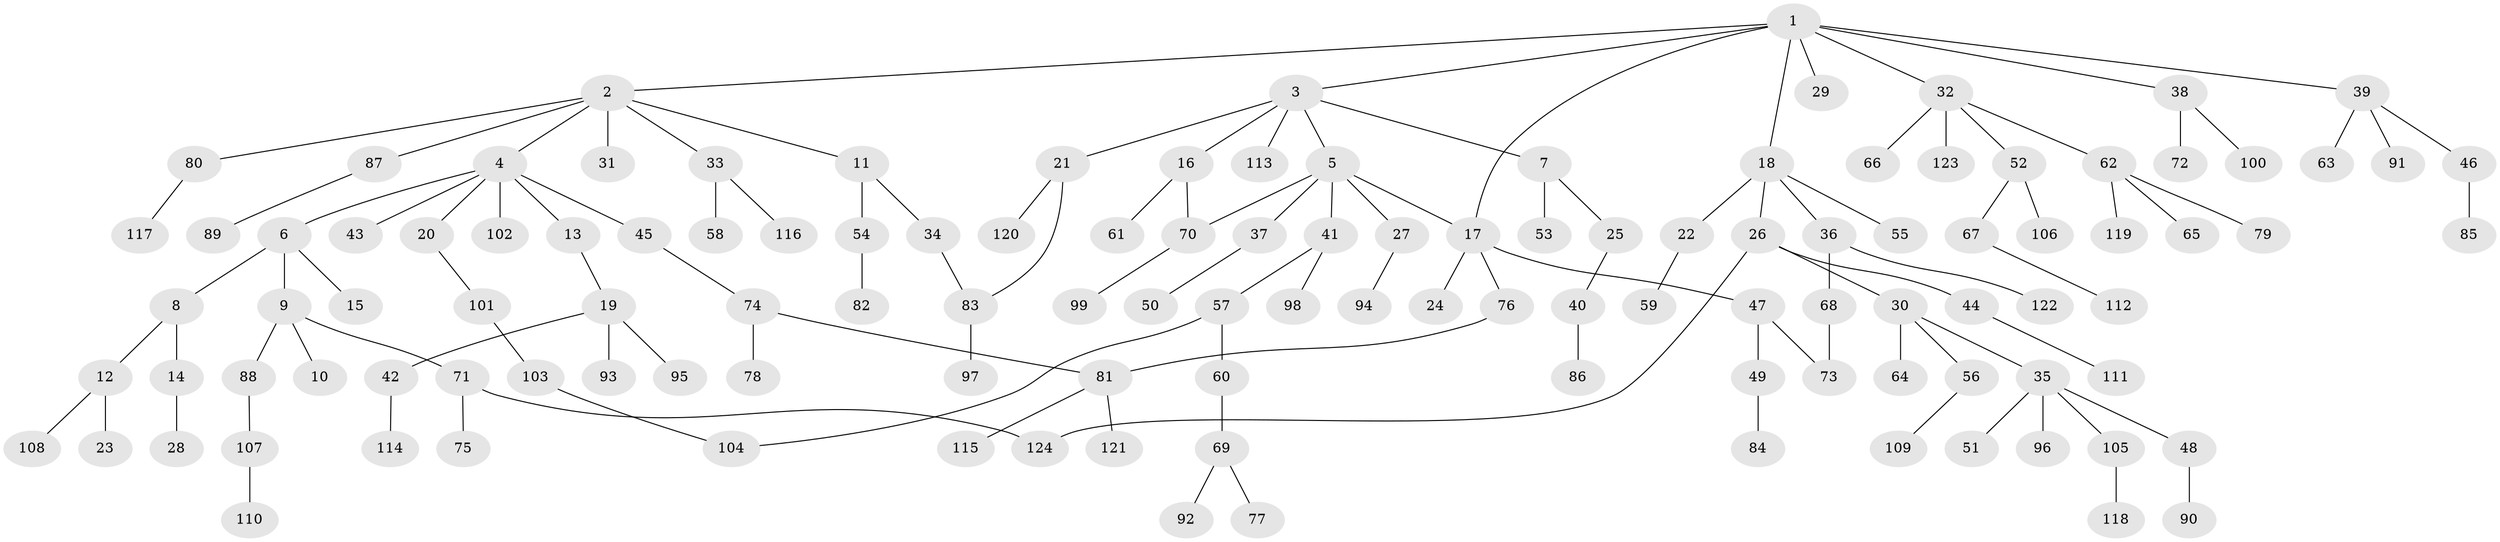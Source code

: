 // coarse degree distribution, {7: 0.015384615384615385, 6: 0.03076923076923077, 5: 0.03076923076923077, 3: 0.12307692307692308, 2: 0.3384615384615385, 1: 0.38461538461538464, 4: 0.07692307692307693}
// Generated by graph-tools (version 1.1) at 2025/49/03/04/25 22:49:09]
// undirected, 124 vertices, 130 edges
graph export_dot {
  node [color=gray90,style=filled];
  1;
  2;
  3;
  4;
  5;
  6;
  7;
  8;
  9;
  10;
  11;
  12;
  13;
  14;
  15;
  16;
  17;
  18;
  19;
  20;
  21;
  22;
  23;
  24;
  25;
  26;
  27;
  28;
  29;
  30;
  31;
  32;
  33;
  34;
  35;
  36;
  37;
  38;
  39;
  40;
  41;
  42;
  43;
  44;
  45;
  46;
  47;
  48;
  49;
  50;
  51;
  52;
  53;
  54;
  55;
  56;
  57;
  58;
  59;
  60;
  61;
  62;
  63;
  64;
  65;
  66;
  67;
  68;
  69;
  70;
  71;
  72;
  73;
  74;
  75;
  76;
  77;
  78;
  79;
  80;
  81;
  82;
  83;
  84;
  85;
  86;
  87;
  88;
  89;
  90;
  91;
  92;
  93;
  94;
  95;
  96;
  97;
  98;
  99;
  100;
  101;
  102;
  103;
  104;
  105;
  106;
  107;
  108;
  109;
  110;
  111;
  112;
  113;
  114;
  115;
  116;
  117;
  118;
  119;
  120;
  121;
  122;
  123;
  124;
  1 -- 2;
  1 -- 3;
  1 -- 17;
  1 -- 18;
  1 -- 29;
  1 -- 32;
  1 -- 38;
  1 -- 39;
  2 -- 4;
  2 -- 11;
  2 -- 31;
  2 -- 33;
  2 -- 80;
  2 -- 87;
  3 -- 5;
  3 -- 7;
  3 -- 16;
  3 -- 21;
  3 -- 113;
  4 -- 6;
  4 -- 13;
  4 -- 20;
  4 -- 43;
  4 -- 45;
  4 -- 102;
  5 -- 27;
  5 -- 37;
  5 -- 41;
  5 -- 70;
  5 -- 17;
  6 -- 8;
  6 -- 9;
  6 -- 15;
  7 -- 25;
  7 -- 53;
  8 -- 12;
  8 -- 14;
  9 -- 10;
  9 -- 71;
  9 -- 88;
  11 -- 34;
  11 -- 54;
  12 -- 23;
  12 -- 108;
  13 -- 19;
  14 -- 28;
  16 -- 61;
  16 -- 70;
  17 -- 24;
  17 -- 47;
  17 -- 76;
  18 -- 22;
  18 -- 26;
  18 -- 36;
  18 -- 55;
  19 -- 42;
  19 -- 93;
  19 -- 95;
  20 -- 101;
  21 -- 83;
  21 -- 120;
  22 -- 59;
  25 -- 40;
  26 -- 30;
  26 -- 44;
  26 -- 124;
  27 -- 94;
  30 -- 35;
  30 -- 56;
  30 -- 64;
  32 -- 52;
  32 -- 62;
  32 -- 66;
  32 -- 123;
  33 -- 58;
  33 -- 116;
  34 -- 83;
  35 -- 48;
  35 -- 51;
  35 -- 96;
  35 -- 105;
  36 -- 68;
  36 -- 122;
  37 -- 50;
  38 -- 72;
  38 -- 100;
  39 -- 46;
  39 -- 63;
  39 -- 91;
  40 -- 86;
  41 -- 57;
  41 -- 98;
  42 -- 114;
  44 -- 111;
  45 -- 74;
  46 -- 85;
  47 -- 49;
  47 -- 73;
  48 -- 90;
  49 -- 84;
  52 -- 67;
  52 -- 106;
  54 -- 82;
  56 -- 109;
  57 -- 60;
  57 -- 104;
  60 -- 69;
  62 -- 65;
  62 -- 79;
  62 -- 119;
  67 -- 112;
  68 -- 73;
  69 -- 77;
  69 -- 92;
  70 -- 99;
  71 -- 75;
  71 -- 124;
  74 -- 78;
  74 -- 81;
  76 -- 81;
  80 -- 117;
  81 -- 115;
  81 -- 121;
  83 -- 97;
  87 -- 89;
  88 -- 107;
  101 -- 103;
  103 -- 104;
  105 -- 118;
  107 -- 110;
}
